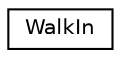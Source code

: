 digraph "Graphical Class Hierarchy"
{
 // LATEX_PDF_SIZE
  edge [fontname="Helvetica",fontsize="10",labelfontname="Helvetica",labelfontsize="10"];
  node [fontname="Helvetica",fontsize="10",shape=record];
  rankdir="LR";
  Node0 [label="WalkIn",height=0.2,width=0.4,color="black", fillcolor="white", style="filled",URL="$classWalkIn.html",tooltip="Represents the walk in state of a customer."];
}
